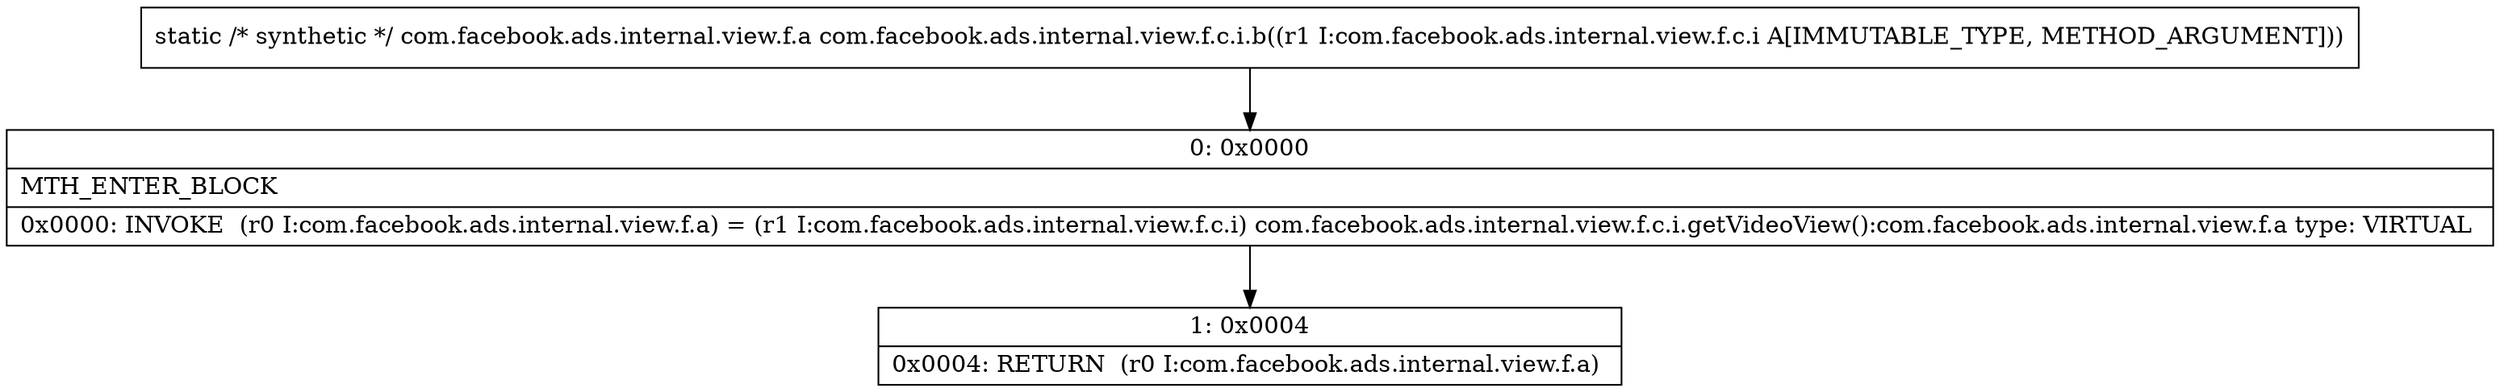 digraph "CFG forcom.facebook.ads.internal.view.f.c.i.b(Lcom\/facebook\/ads\/internal\/view\/f\/c\/i;)Lcom\/facebook\/ads\/internal\/view\/f\/a;" {
Node_0 [shape=record,label="{0\:\ 0x0000|MTH_ENTER_BLOCK\l|0x0000: INVOKE  (r0 I:com.facebook.ads.internal.view.f.a) = (r1 I:com.facebook.ads.internal.view.f.c.i) com.facebook.ads.internal.view.f.c.i.getVideoView():com.facebook.ads.internal.view.f.a type: VIRTUAL \l}"];
Node_1 [shape=record,label="{1\:\ 0x0004|0x0004: RETURN  (r0 I:com.facebook.ads.internal.view.f.a) \l}"];
MethodNode[shape=record,label="{static \/* synthetic *\/ com.facebook.ads.internal.view.f.a com.facebook.ads.internal.view.f.c.i.b((r1 I:com.facebook.ads.internal.view.f.c.i A[IMMUTABLE_TYPE, METHOD_ARGUMENT])) }"];
MethodNode -> Node_0;
Node_0 -> Node_1;
}

